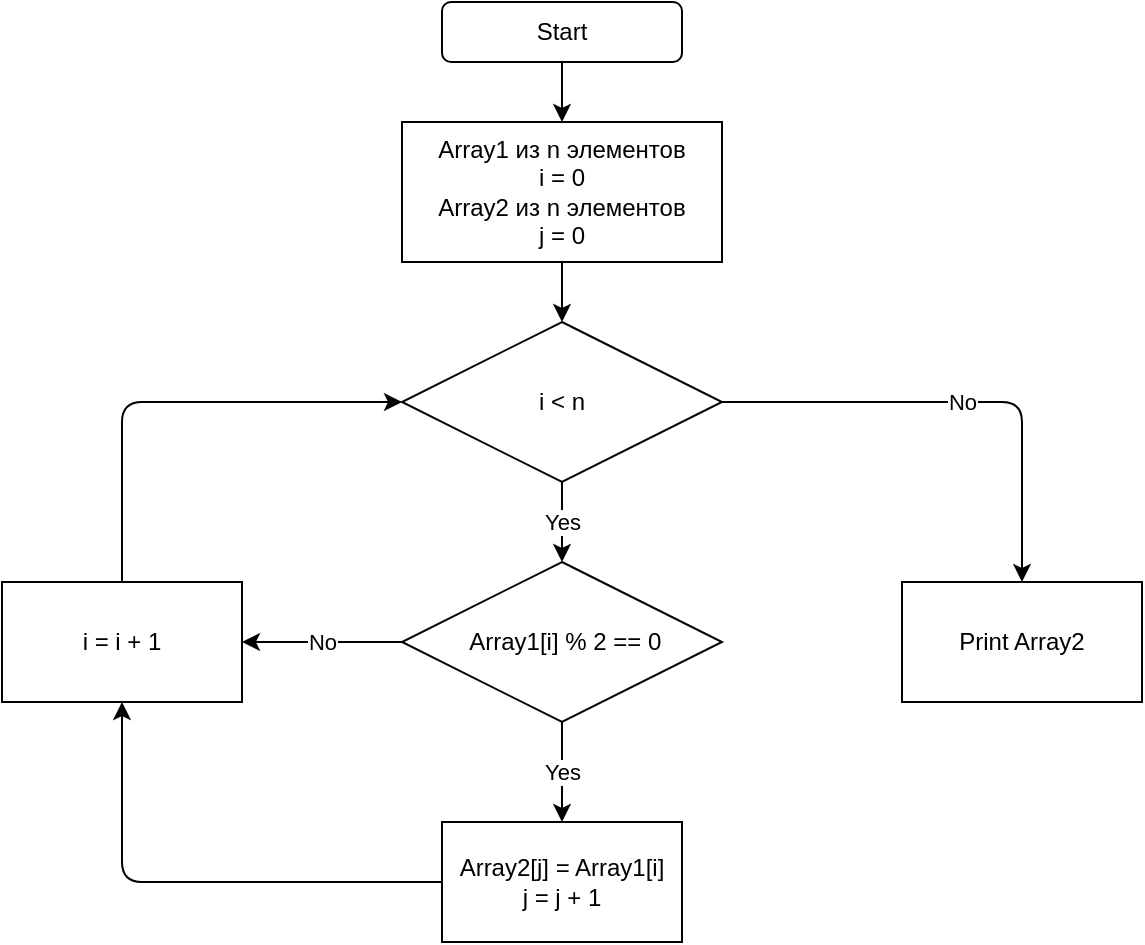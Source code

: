 <mxfile version="16.0.3" type="device"><diagram id="R2lEEEUBdFMjLlhIrx00" name="Page-1"><mxGraphModel dx="990" dy="551" grid="1" gridSize="10" guides="1" tooltips="1" connect="1" arrows="1" fold="1" page="1" pageScale="1" pageWidth="850" pageHeight="1100" math="0" shadow="0" extFonts="Permanent Marker^https://fonts.googleapis.com/css?family=Permanent+Marker"><root><mxCell id="0"/><mxCell id="1" parent="0"/><mxCell id="UJBEfOQNE6NWex8wjmNF-2" value="Start" style="rounded=1;whiteSpace=wrap;html=1;" vertex="1" parent="1"><mxGeometry x="380" y="10" width="120" height="30" as="geometry"/></mxCell><mxCell id="UJBEfOQNE6NWex8wjmNF-9" value="" style="edgeStyle=orthogonalEdgeStyle;rounded=0;orthogonalLoop=1;jettySize=auto;html=1;exitX=0.5;exitY=1;exitDx=0;exitDy=0;" edge="1" parent="1" source="UJBEfOQNE6NWex8wjmNF-5"><mxGeometry relative="1" as="geometry"><mxPoint x="510" y="170" as="sourcePoint"/><mxPoint x="440" y="170" as="targetPoint"/><Array as="points"><mxPoint x="440" y="160"/></Array></mxGeometry></mxCell><mxCell id="UJBEfOQNE6NWex8wjmNF-5" value="Array1 из n элементов&lt;br&gt;i = 0&lt;br&gt;Array2 из n элементов&lt;br&gt;j = 0" style="rounded=0;whiteSpace=wrap;html=1;" vertex="1" parent="1"><mxGeometry x="360" y="70" width="160" height="70" as="geometry"/></mxCell><mxCell id="UJBEfOQNE6NWex8wjmNF-11" value="" style="endArrow=classic;html=1;rounded=0;exitX=0.5;exitY=1;exitDx=0;exitDy=0;entryX=0.5;entryY=0;entryDx=0;entryDy=0;" edge="1" parent="1" source="UJBEfOQNE6NWex8wjmNF-2" target="UJBEfOQNE6NWex8wjmNF-5"><mxGeometry width="50" height="50" relative="1" as="geometry"><mxPoint x="400" y="290" as="sourcePoint"/><mxPoint x="430" y="70" as="targetPoint"/></mxGeometry></mxCell><mxCell id="UJBEfOQNE6NWex8wjmNF-12" style="edgeStyle=orthogonalEdgeStyle;rounded=0;orthogonalLoop=1;jettySize=auto;html=1;exitX=0.5;exitY=1;exitDx=0;exitDy=0;" edge="1" parent="1" source="UJBEfOQNE6NWex8wjmNF-2" target="UJBEfOQNE6NWex8wjmNF-2"><mxGeometry relative="1" as="geometry"/></mxCell><mxCell id="UJBEfOQNE6NWex8wjmNF-13" value="&lt;span&gt;&amp;nbsp;Array1[i] % 2 == 0&lt;/span&gt;" style="rhombus;whiteSpace=wrap;html=1;rounded=0;" vertex="1" parent="1"><mxGeometry x="360" y="290" width="160" height="80" as="geometry"/></mxCell><mxCell id="UJBEfOQNE6NWex8wjmNF-15" value="i &amp;lt; n" style="rhombus;whiteSpace=wrap;html=1;" vertex="1" parent="1"><mxGeometry x="360" y="170" width="160" height="80" as="geometry"/></mxCell><mxCell id="UJBEfOQNE6NWex8wjmNF-17" value="" style="endArrow=classic;html=1;rounded=1;entryX=0.5;entryY=0;entryDx=0;entryDy=0;" edge="1" parent="1" target="UJBEfOQNE6NWex8wjmNF-13"><mxGeometry relative="1" as="geometry"><mxPoint x="440" y="250" as="sourcePoint"/><mxPoint x="450" y="280" as="targetPoint"/></mxGeometry></mxCell><mxCell id="UJBEfOQNE6NWex8wjmNF-18" value="Yes" style="edgeLabel;resizable=0;html=1;align=center;verticalAlign=middle;" connectable="0" vertex="1" parent="UJBEfOQNE6NWex8wjmNF-17"><mxGeometry relative="1" as="geometry"/></mxCell><mxCell id="UJBEfOQNE6NWex8wjmNF-19" value="" style="endArrow=classic;html=1;rounded=1;exitX=1;exitY=0.5;exitDx=0;exitDy=0;entryX=0.5;entryY=0;entryDx=0;entryDy=0;" edge="1" parent="1" source="UJBEfOQNE6NWex8wjmNF-15" target="UJBEfOQNE6NWex8wjmNF-31"><mxGeometry relative="1" as="geometry"><mxPoint x="370" y="250" as="sourcePoint"/><mxPoint x="600" y="210" as="targetPoint"/><Array as="points"><mxPoint x="670" y="210"/></Array></mxGeometry></mxCell><mxCell id="UJBEfOQNE6NWex8wjmNF-20" value="No" style="edgeLabel;resizable=0;html=1;align=center;verticalAlign=middle;" connectable="0" vertex="1" parent="UJBEfOQNE6NWex8wjmNF-19"><mxGeometry relative="1" as="geometry"/></mxCell><mxCell id="UJBEfOQNE6NWex8wjmNF-21" value="" style="endArrow=classic;html=1;rounded=1;exitX=0.5;exitY=1;exitDx=0;exitDy=0;" edge="1" parent="1" source="UJBEfOQNE6NWex8wjmNF-13"><mxGeometry relative="1" as="geometry"><mxPoint x="370" y="250" as="sourcePoint"/><mxPoint x="440" y="420" as="targetPoint"/></mxGeometry></mxCell><mxCell id="UJBEfOQNE6NWex8wjmNF-22" value="Yes" style="edgeLabel;resizable=0;html=1;align=center;verticalAlign=middle;" connectable="0" vertex="1" parent="UJBEfOQNE6NWex8wjmNF-21"><mxGeometry relative="1" as="geometry"/></mxCell><mxCell id="UJBEfOQNE6NWex8wjmNF-23" value="Array2[j] = Array1[i]&lt;br&gt;j = j + 1" style="rounded=0;whiteSpace=wrap;html=1;" vertex="1" parent="1"><mxGeometry x="380" y="420" width="120" height="60" as="geometry"/></mxCell><mxCell id="UJBEfOQNE6NWex8wjmNF-24" value="" style="endArrow=classic;html=1;rounded=1;exitX=0;exitY=0.5;exitDx=0;exitDy=0;entryX=0.5;entryY=1;entryDx=0;entryDy=0;" edge="1" parent="1" source="UJBEfOQNE6NWex8wjmNF-23" target="UJBEfOQNE6NWex8wjmNF-28"><mxGeometry width="50" height="50" relative="1" as="geometry"><mxPoint x="400" y="270" as="sourcePoint"/><mxPoint x="220" y="400" as="targetPoint"/><Array as="points"><mxPoint x="280" y="450"/><mxPoint x="220" y="450"/></Array></mxGeometry></mxCell><mxCell id="UJBEfOQNE6NWex8wjmNF-25" value="" style="endArrow=classic;html=1;rounded=1;exitX=0;exitY=0.5;exitDx=0;exitDy=0;entryX=1;entryY=0.5;entryDx=0;entryDy=0;" edge="1" parent="1" source="UJBEfOQNE6NWex8wjmNF-13" target="UJBEfOQNE6NWex8wjmNF-28"><mxGeometry relative="1" as="geometry"><mxPoint x="330" y="320" as="sourcePoint"/><mxPoint x="350" y="210" as="targetPoint"/><Array as="points"><mxPoint x="310" y="330"/></Array></mxGeometry></mxCell><mxCell id="UJBEfOQNE6NWex8wjmNF-26" value="No" style="edgeLabel;resizable=0;html=1;align=center;verticalAlign=middle;" connectable="0" vertex="1" parent="UJBEfOQNE6NWex8wjmNF-25"><mxGeometry relative="1" as="geometry"/></mxCell><mxCell id="UJBEfOQNE6NWex8wjmNF-28" value="&lt;span&gt;i = i + 1&lt;/span&gt;" style="rounded=0;whiteSpace=wrap;html=1;" vertex="1" parent="1"><mxGeometry x="160" y="300" width="120" height="60" as="geometry"/></mxCell><mxCell id="UJBEfOQNE6NWex8wjmNF-30" value="" style="endArrow=classic;html=1;rounded=1;exitX=0.5;exitY=0;exitDx=0;exitDy=0;entryX=0;entryY=0.5;entryDx=0;entryDy=0;" edge="1" parent="1" source="UJBEfOQNE6NWex8wjmNF-28" target="UJBEfOQNE6NWex8wjmNF-15"><mxGeometry width="50" height="50" relative="1" as="geometry"><mxPoint x="400" y="310" as="sourcePoint"/><mxPoint x="450" y="260" as="targetPoint"/><Array as="points"><mxPoint x="220" y="210"/></Array></mxGeometry></mxCell><mxCell id="UJBEfOQNE6NWex8wjmNF-31" value="Print Array2" style="rounded=0;whiteSpace=wrap;html=1;" vertex="1" parent="1"><mxGeometry x="610" y="300" width="120" height="60" as="geometry"/></mxCell></root></mxGraphModel></diagram></mxfile>